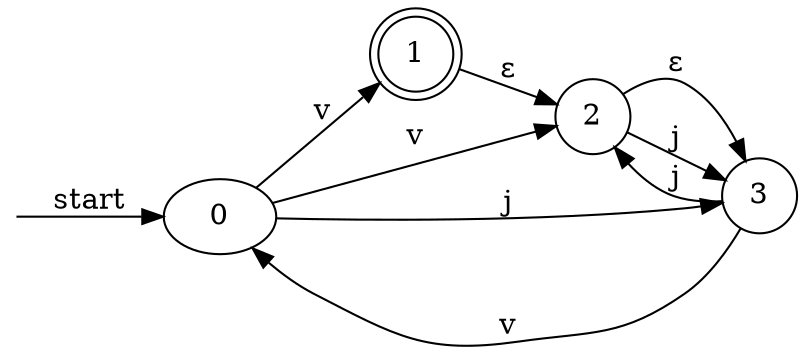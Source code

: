 digraph enfa {
    rankdir = LR;
    __start [style = invis, shape = point];
    __start -> "0" [ label = "start" ];
    node [shape = doublecircle]; "1"
    node [shape = circle];
    "0" -> "2" [ label = "v" ];
    "0" -> "1" [ label = "v" ];
    "2" -> "3" [ label = "&epsilon;" ];
    "3" -> "2" [ label = "j" ];
    "3" -> "0" [ label = "v" ];
    "1" -> "2" [ label = "&epsilon;" ];
    "0" -> "3" [ label = "j" ];
    "2" -> "3" [ label = "j" ];
}
